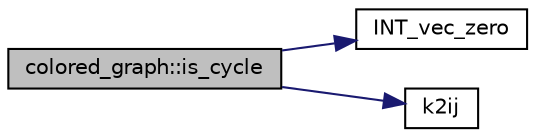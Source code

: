digraph "colored_graph::is_cycle"
{
  edge [fontname="Helvetica",fontsize="10",labelfontname="Helvetica",labelfontsize="10"];
  node [fontname="Helvetica",fontsize="10",shape=record];
  rankdir="LR";
  Node509 [label="colored_graph::is_cycle",height=0.2,width=0.4,color="black", fillcolor="grey75", style="filled", fontcolor="black"];
  Node509 -> Node510 [color="midnightblue",fontsize="10",style="solid",fontname="Helvetica"];
  Node510 [label="INT_vec_zero",height=0.2,width=0.4,color="black", fillcolor="white", style="filled",URL="$df/dbf/sajeeb_8_c.html#aa8c9c7977203577026080f546fe4980f"];
  Node509 -> Node511 [color="midnightblue",fontsize="10",style="solid",fontname="Helvetica"];
  Node511 [label="k2ij",height=0.2,width=0.4,color="black", fillcolor="white", style="filled",URL="$df/dbf/sajeeb_8_c.html#a94379148acec1c2aeedad1903aa0756a"];
}
